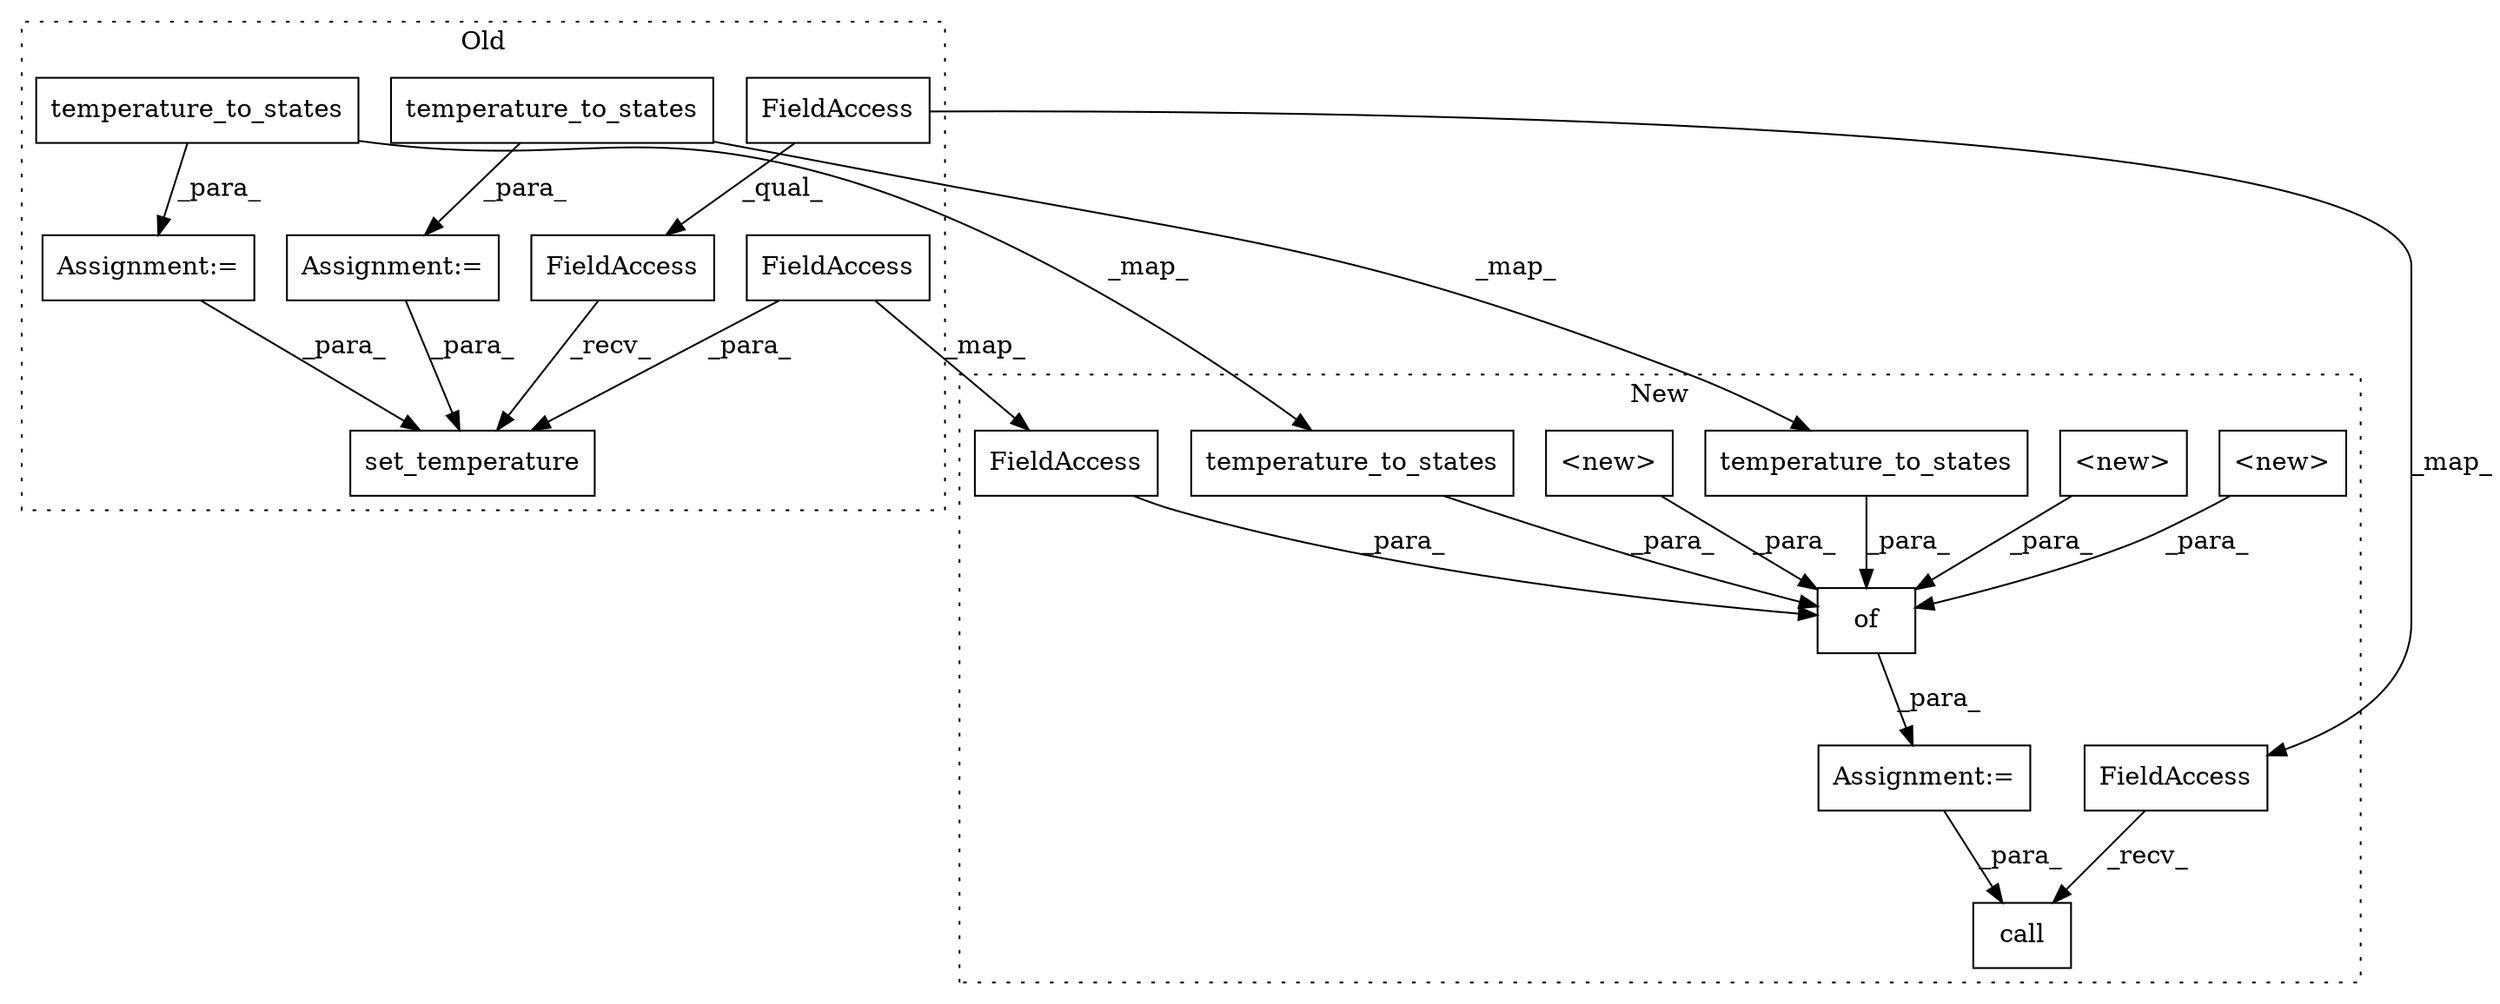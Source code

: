 digraph G {
subgraph cluster0 {
1 [label="set_temperature" a="32" s="5273,5313" l="16,1" shape="box"];
4 [label="FieldAccess" a="22" s="5244" l="28" shape="box"];
6 [label="temperature_to_states" a="32" s="5199,5237" l="22,1" shape="box"];
9 [label="FieldAccess" a="22" s="5289" l="14" shape="box"];
12 [label="FieldAccess" a="22" s="5244" l="20" shape="box"];
13 [label="temperature_to_states" a="32" s="5150,5186" l="22,1" shape="box"];
17 [label="Assignment:=" a="7" s="5198" l="1" shape="box"];
18 [label="Assignment:=" a="7" s="5149" l="1" shape="box"];
label = "Old";
style="dotted";
}
subgraph cluster1 {
2 [label="<new>" a="14" s="5531" l="20" shape="box"];
3 [label="call" a="32" s="5725,5767" l="5,1" shape="box"];
5 [label="of" a="32" s="5528,5699" l="3,1" shape="box"];
7 [label="temperature_to_states" a="32" s="5662,5698" l="22,1" shape="box"];
8 [label="<new>" a="14" s="5635" l="26" shape="box"];
10 [label="FieldAccess" a="22" s="5552" l="14" shape="box"];
11 [label="FieldAccess" a="22" s="5706" l="18" shape="box"];
14 [label="temperature_to_states" a="32" s="5595,5633" l="22,1" shape="box"];
15 [label="<new>" a="14" s="5567" l="27" shape="box"];
16 [label="Assignment:=" a="7" s="5523" l="1" shape="box"];
label = "New";
style="dotted";
}
2 -> 5 [label="_para_"];
4 -> 1 [label="_recv_"];
5 -> 16 [label="_para_"];
6 -> 7 [label="_map_"];
6 -> 17 [label="_para_"];
7 -> 5 [label="_para_"];
8 -> 5 [label="_para_"];
9 -> 1 [label="_para_"];
9 -> 10 [label="_map_"];
10 -> 5 [label="_para_"];
11 -> 3 [label="_recv_"];
12 -> 11 [label="_map_"];
12 -> 4 [label="_qual_"];
13 -> 14 [label="_map_"];
13 -> 18 [label="_para_"];
14 -> 5 [label="_para_"];
15 -> 5 [label="_para_"];
16 -> 3 [label="_para_"];
17 -> 1 [label="_para_"];
18 -> 1 [label="_para_"];
}